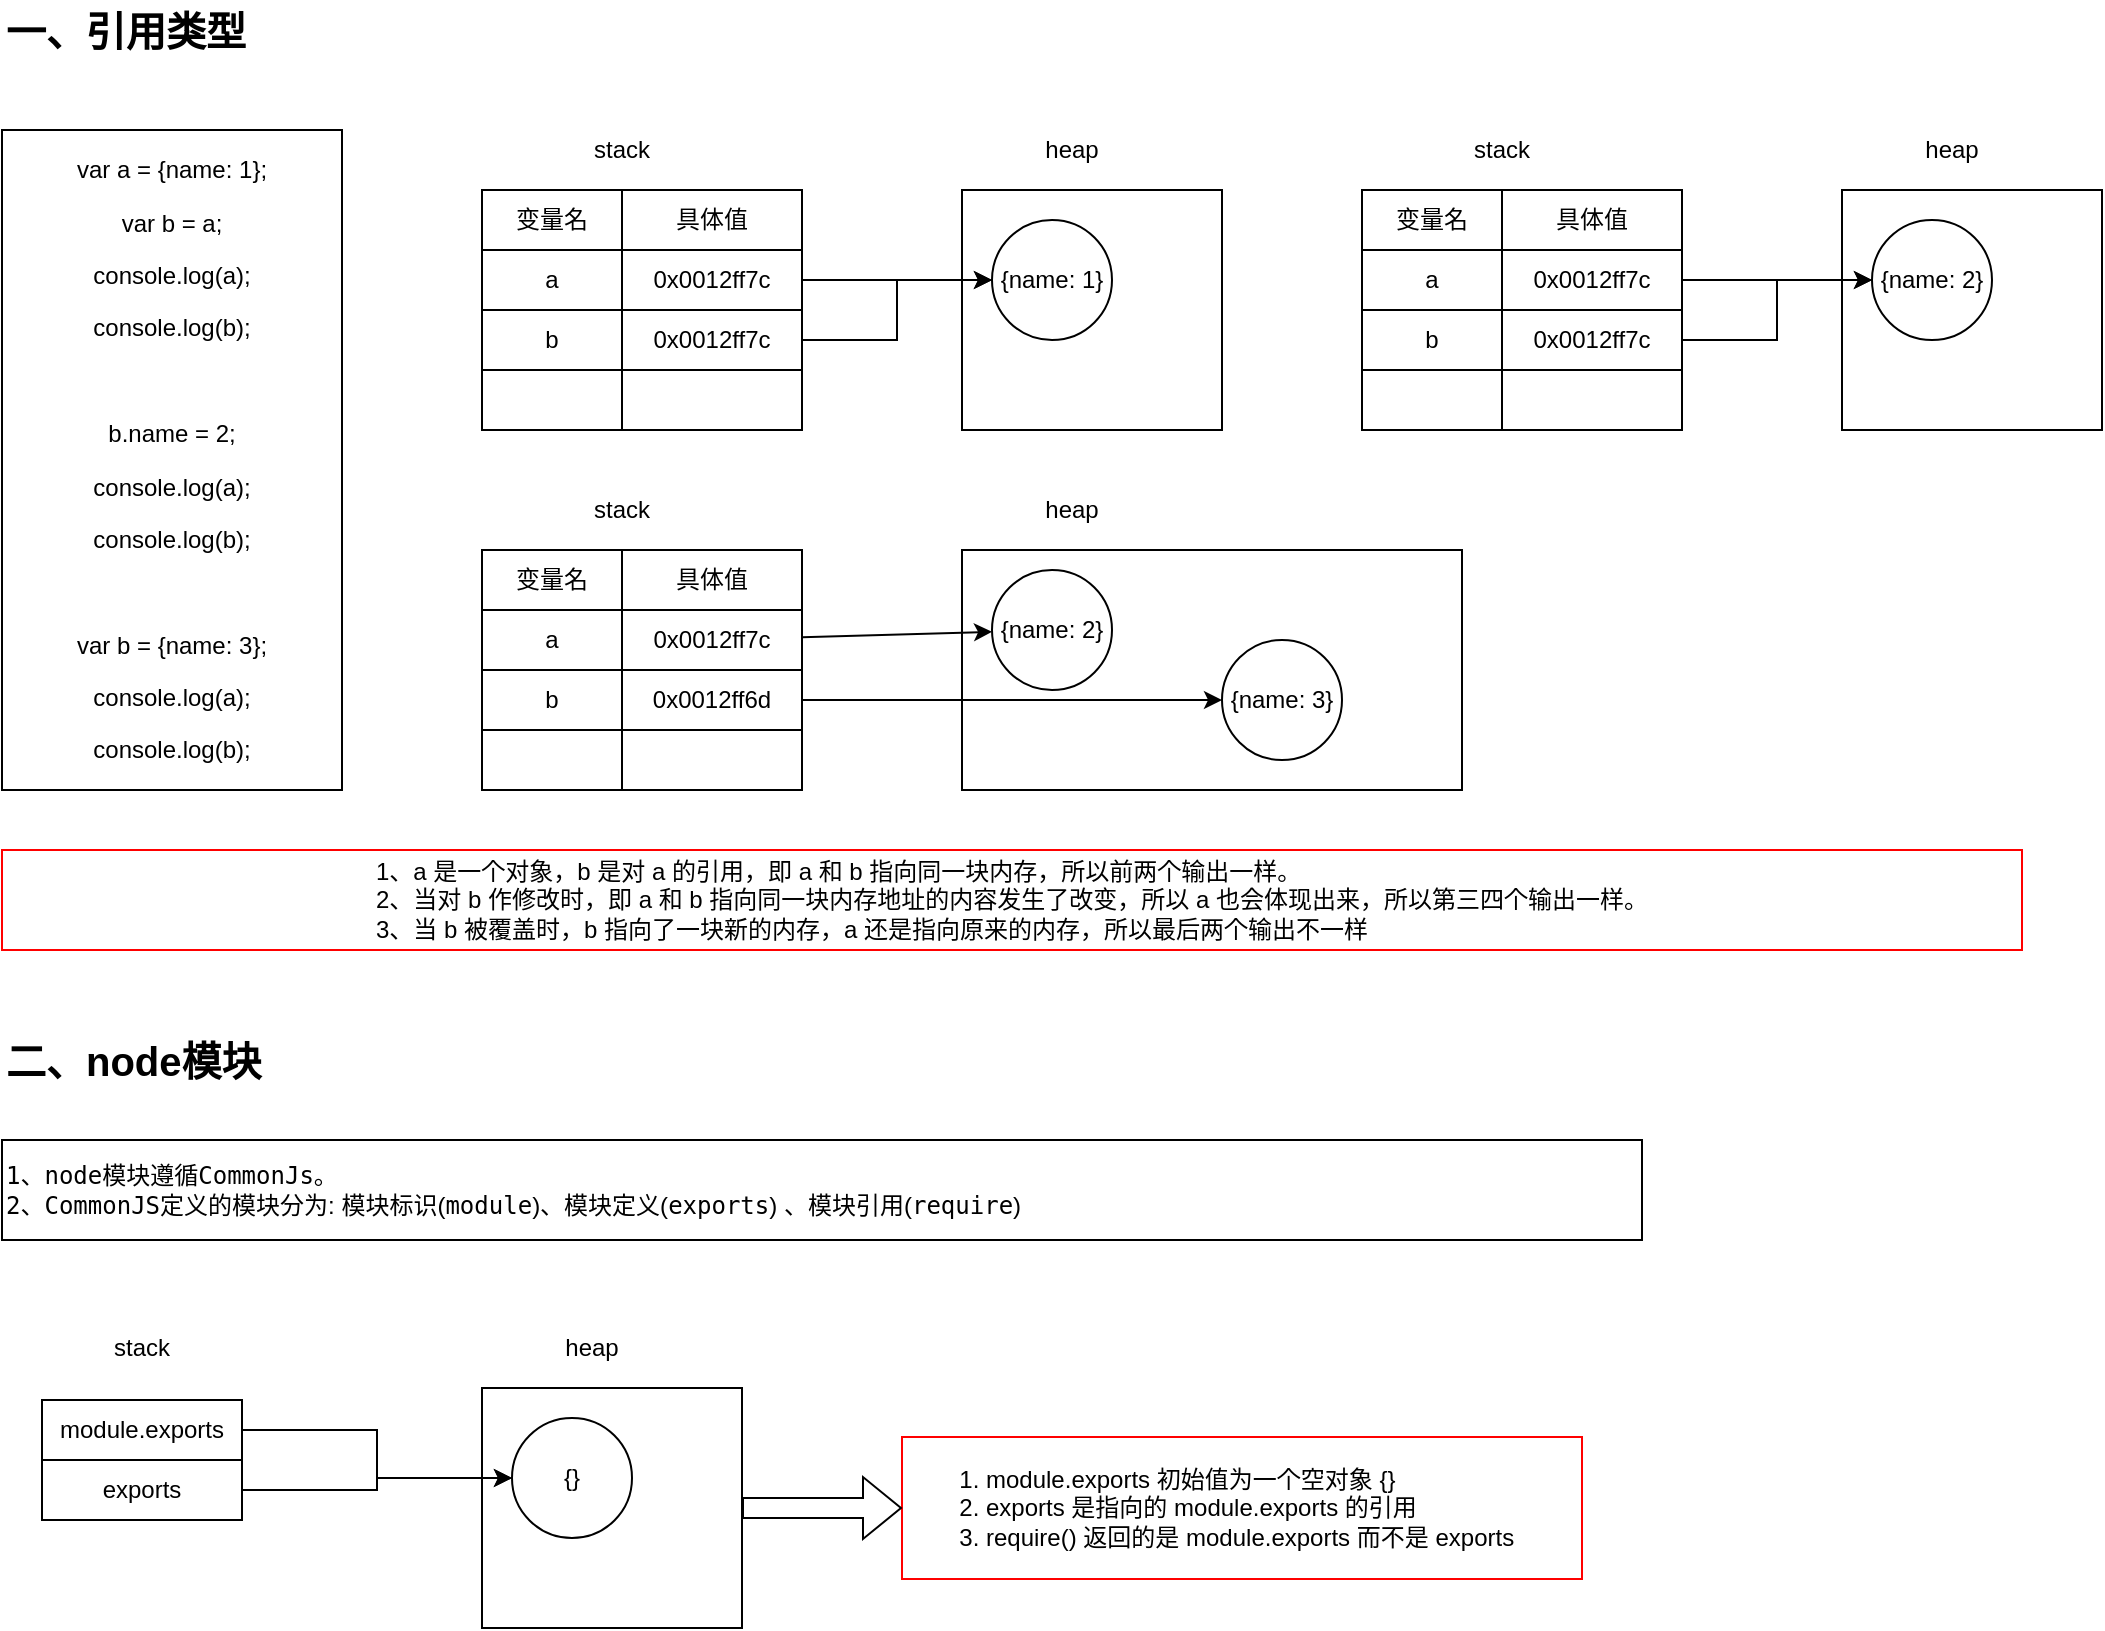 <mxfile version="10.6.2" type="github"><diagram id="E_r3KaLmJY20YaUV4Tru" name="Page-1"><mxGraphModel dx="1158" dy="717" grid="1" gridSize="10" guides="1" tooltips="1" connect="1" arrows="1" fold="1" page="1" pageScale="1" pageWidth="1200" pageHeight="1169" math="0" shadow="0"><root><mxCell id="0"/><mxCell id="1" parent="0"/><mxCell id="GzFA94D8f4OB-jvlvewN-71" value="" style="group" vertex="1" connectable="0" parent="1"><mxGeometry x="40" y="85" width="1050" height="410" as="geometry"/></mxCell><mxCell id="GzFA94D8f4OB-jvlvewN-1" value="&lt;p&gt;var a = {name: 1};&lt;/p&gt;&lt;p&gt;var b = a;&lt;/p&gt;&lt;p&gt;console.log(a);&lt;/p&gt;&lt;p&gt;console.log(b);&lt;/p&gt;&lt;p&gt;&lt;br&gt;&lt;/p&gt;&lt;p&gt;b.name = 2;&lt;/p&gt;&lt;p&gt;&lt;span&gt;console.log(a);&lt;/span&gt;&lt;br&gt;&lt;/p&gt;&lt;p&gt;console.log(b);&lt;/p&gt;&lt;p&gt;&lt;br&gt;&lt;/p&gt;&lt;p&gt;var b = {name: 3};&lt;/p&gt;&lt;p&gt;console.log(a);&lt;/p&gt;&lt;p&gt;console.log(b);&lt;/p&gt;" style="text;html=1;align=center;verticalAlign=middle;whiteSpace=wrap;rounded=0;strokeColor=#000000;" vertex="1" parent="GzFA94D8f4OB-jvlvewN-71"><mxGeometry width="170" height="330" as="geometry"/></mxCell><mxCell id="GzFA94D8f4OB-jvlvewN-28" value="" style="group" vertex="1" connectable="0" parent="GzFA94D8f4OB-jvlvewN-71"><mxGeometry x="240" width="370" height="150" as="geometry"/></mxCell><mxCell id="GzFA94D8f4OB-jvlvewN-26" value="" style="rounded=0;whiteSpace=wrap;html=1;strokeColor=#000000;" vertex="1" parent="GzFA94D8f4OB-jvlvewN-28"><mxGeometry x="240" y="30" width="130" height="120" as="geometry"/></mxCell><mxCell id="GzFA94D8f4OB-jvlvewN-5" value="stack" style="text;html=1;strokeColor=none;fillColor=none;align=center;verticalAlign=middle;whiteSpace=wrap;rounded=0;" vertex="1" parent="GzFA94D8f4OB-jvlvewN-28"><mxGeometry x="50" width="40" height="20" as="geometry"/></mxCell><mxCell id="GzFA94D8f4OB-jvlvewN-8" value="heap" style="text;html=1;strokeColor=none;fillColor=none;align=center;verticalAlign=middle;whiteSpace=wrap;rounded=0;" vertex="1" parent="GzFA94D8f4OB-jvlvewN-28"><mxGeometry x="275" width="40" height="20" as="geometry"/></mxCell><mxCell id="GzFA94D8f4OB-jvlvewN-9" value="{name: 1}" style="ellipse;whiteSpace=wrap;html=1;aspect=fixed;strokeColor=#000000;" vertex="1" parent="GzFA94D8f4OB-jvlvewN-28"><mxGeometry x="255" y="45" width="60" height="60" as="geometry"/></mxCell><mxCell id="GzFA94D8f4OB-jvlvewN-21" value="" style="group" vertex="1" connectable="0" parent="GzFA94D8f4OB-jvlvewN-28"><mxGeometry y="30" width="160" height="120" as="geometry"/></mxCell><mxCell id="GzFA94D8f4OB-jvlvewN-11" value="" style="group" vertex="1" connectable="0" parent="GzFA94D8f4OB-jvlvewN-21"><mxGeometry width="70" height="60" as="geometry"/></mxCell><mxCell id="GzFA94D8f4OB-jvlvewN-3" value="变量名" style="rounded=0;whiteSpace=wrap;html=1;strokeColor=#000000;" vertex="1" parent="GzFA94D8f4OB-jvlvewN-11"><mxGeometry width="70" height="30" as="geometry"/></mxCell><mxCell id="GzFA94D8f4OB-jvlvewN-6" value="a" style="rounded=0;whiteSpace=wrap;html=1;strokeColor=#000000;" vertex="1" parent="GzFA94D8f4OB-jvlvewN-11"><mxGeometry y="30" width="70" height="30" as="geometry"/></mxCell><mxCell id="GzFA94D8f4OB-jvlvewN-12" value="" style="group" vertex="1" connectable="0" parent="GzFA94D8f4OB-jvlvewN-21"><mxGeometry x="70" width="90" height="60" as="geometry"/></mxCell><mxCell id="GzFA94D8f4OB-jvlvewN-13" value="具体值" style="rounded=0;whiteSpace=wrap;html=1;strokeColor=#000000;" vertex="1" parent="GzFA94D8f4OB-jvlvewN-12"><mxGeometry width="90" height="30" as="geometry"/></mxCell><mxCell id="GzFA94D8f4OB-jvlvewN-14" value="0x0012ff7c" style="rounded=0;whiteSpace=wrap;html=1;strokeColor=#000000;" vertex="1" parent="GzFA94D8f4OB-jvlvewN-12"><mxGeometry y="30" width="90" height="30" as="geometry"/></mxCell><mxCell id="GzFA94D8f4OB-jvlvewN-15" value="" style="group" vertex="1" connectable="0" parent="GzFA94D8f4OB-jvlvewN-21"><mxGeometry y="60" width="70" height="60" as="geometry"/></mxCell><mxCell id="GzFA94D8f4OB-jvlvewN-16" value="b" style="rounded=0;whiteSpace=wrap;html=1;strokeColor=#000000;" vertex="1" parent="GzFA94D8f4OB-jvlvewN-15"><mxGeometry width="70" height="30" as="geometry"/></mxCell><mxCell id="GzFA94D8f4OB-jvlvewN-17" value="" style="rounded=0;whiteSpace=wrap;html=1;strokeColor=#000000;" vertex="1" parent="GzFA94D8f4OB-jvlvewN-15"><mxGeometry y="30" width="70" height="30" as="geometry"/></mxCell><mxCell id="GzFA94D8f4OB-jvlvewN-18" value="" style="group" vertex="1" connectable="0" parent="GzFA94D8f4OB-jvlvewN-21"><mxGeometry x="70" y="60" width="90" height="60" as="geometry"/></mxCell><mxCell id="GzFA94D8f4OB-jvlvewN-19" value="&lt;span&gt;0x0012ff7c&lt;/span&gt;" style="rounded=0;whiteSpace=wrap;html=1;strokeColor=#000000;" vertex="1" parent="GzFA94D8f4OB-jvlvewN-18"><mxGeometry width="90" height="30" as="geometry"/></mxCell><mxCell id="GzFA94D8f4OB-jvlvewN-20" value="" style="rounded=0;whiteSpace=wrap;html=1;strokeColor=#000000;" vertex="1" parent="GzFA94D8f4OB-jvlvewN-18"><mxGeometry y="30" width="90" height="30" as="geometry"/></mxCell><mxCell id="GzFA94D8f4OB-jvlvewN-23" style="rounded=0;orthogonalLoop=1;jettySize=auto;html=1;" edge="1" parent="GzFA94D8f4OB-jvlvewN-28" source="GzFA94D8f4OB-jvlvewN-14" target="GzFA94D8f4OB-jvlvewN-9"><mxGeometry relative="1" as="geometry"/></mxCell><mxCell id="GzFA94D8f4OB-jvlvewN-27" style="edgeStyle=orthogonalEdgeStyle;rounded=0;orthogonalLoop=1;jettySize=auto;html=1;entryX=0;entryY=0.5;entryDx=0;entryDy=0;" edge="1" parent="GzFA94D8f4OB-jvlvewN-28" source="GzFA94D8f4OB-jvlvewN-19" target="GzFA94D8f4OB-jvlvewN-9"><mxGeometry relative="1" as="geometry"/></mxCell><mxCell id="GzFA94D8f4OB-jvlvewN-29" value="" style="group" vertex="1" connectable="0" parent="GzFA94D8f4OB-jvlvewN-71"><mxGeometry x="680" width="370" height="150" as="geometry"/></mxCell><mxCell id="GzFA94D8f4OB-jvlvewN-30" value="" style="rounded=0;whiteSpace=wrap;html=1;strokeColor=#000000;" vertex="1" parent="GzFA94D8f4OB-jvlvewN-29"><mxGeometry x="240" y="30" width="130" height="120" as="geometry"/></mxCell><mxCell id="GzFA94D8f4OB-jvlvewN-31" value="stack" style="text;html=1;strokeColor=none;fillColor=none;align=center;verticalAlign=middle;whiteSpace=wrap;rounded=0;" vertex="1" parent="GzFA94D8f4OB-jvlvewN-29"><mxGeometry x="50" width="40" height="20" as="geometry"/></mxCell><mxCell id="GzFA94D8f4OB-jvlvewN-32" value="heap" style="text;html=1;strokeColor=none;fillColor=none;align=center;verticalAlign=middle;whiteSpace=wrap;rounded=0;" vertex="1" parent="GzFA94D8f4OB-jvlvewN-29"><mxGeometry x="275" width="40" height="20" as="geometry"/></mxCell><mxCell id="GzFA94D8f4OB-jvlvewN-33" value="{name: 2}" style="ellipse;whiteSpace=wrap;html=1;aspect=fixed;strokeColor=#000000;" vertex="1" parent="GzFA94D8f4OB-jvlvewN-29"><mxGeometry x="255" y="45" width="60" height="60" as="geometry"/></mxCell><mxCell id="GzFA94D8f4OB-jvlvewN-34" value="" style="group" vertex="1" connectable="0" parent="GzFA94D8f4OB-jvlvewN-29"><mxGeometry y="30" width="160" height="120" as="geometry"/></mxCell><mxCell id="GzFA94D8f4OB-jvlvewN-35" value="" style="group" vertex="1" connectable="0" parent="GzFA94D8f4OB-jvlvewN-34"><mxGeometry width="70" height="60" as="geometry"/></mxCell><mxCell id="GzFA94D8f4OB-jvlvewN-36" value="变量名" style="rounded=0;whiteSpace=wrap;html=1;strokeColor=#000000;" vertex="1" parent="GzFA94D8f4OB-jvlvewN-35"><mxGeometry width="70" height="30" as="geometry"/></mxCell><mxCell id="GzFA94D8f4OB-jvlvewN-37" value="a" style="rounded=0;whiteSpace=wrap;html=1;strokeColor=#000000;" vertex="1" parent="GzFA94D8f4OB-jvlvewN-35"><mxGeometry y="30" width="70" height="30" as="geometry"/></mxCell><mxCell id="GzFA94D8f4OB-jvlvewN-38" value="" style="group" vertex="1" connectable="0" parent="GzFA94D8f4OB-jvlvewN-34"><mxGeometry x="70" width="90" height="60" as="geometry"/></mxCell><mxCell id="GzFA94D8f4OB-jvlvewN-39" value="具体值" style="rounded=0;whiteSpace=wrap;html=1;strokeColor=#000000;" vertex="1" parent="GzFA94D8f4OB-jvlvewN-38"><mxGeometry width="90" height="30" as="geometry"/></mxCell><mxCell id="GzFA94D8f4OB-jvlvewN-40" value="0x0012ff7c" style="rounded=0;whiteSpace=wrap;html=1;strokeColor=#000000;" vertex="1" parent="GzFA94D8f4OB-jvlvewN-38"><mxGeometry y="30" width="90" height="30" as="geometry"/></mxCell><mxCell id="GzFA94D8f4OB-jvlvewN-41" value="" style="group" vertex="1" connectable="0" parent="GzFA94D8f4OB-jvlvewN-34"><mxGeometry y="60" width="70" height="60" as="geometry"/></mxCell><mxCell id="GzFA94D8f4OB-jvlvewN-42" value="b" style="rounded=0;whiteSpace=wrap;html=1;strokeColor=#000000;" vertex="1" parent="GzFA94D8f4OB-jvlvewN-41"><mxGeometry width="70" height="30" as="geometry"/></mxCell><mxCell id="GzFA94D8f4OB-jvlvewN-43" value="" style="rounded=0;whiteSpace=wrap;html=1;strokeColor=#000000;" vertex="1" parent="GzFA94D8f4OB-jvlvewN-41"><mxGeometry y="30" width="70" height="30" as="geometry"/></mxCell><mxCell id="GzFA94D8f4OB-jvlvewN-44" value="" style="group" vertex="1" connectable="0" parent="GzFA94D8f4OB-jvlvewN-34"><mxGeometry x="70" y="60" width="90" height="60" as="geometry"/></mxCell><mxCell id="GzFA94D8f4OB-jvlvewN-45" value="&lt;span&gt;0x0012ff7c&lt;/span&gt;" style="rounded=0;whiteSpace=wrap;html=1;strokeColor=#000000;" vertex="1" parent="GzFA94D8f4OB-jvlvewN-44"><mxGeometry width="90" height="30" as="geometry"/></mxCell><mxCell id="GzFA94D8f4OB-jvlvewN-46" value="" style="rounded=0;whiteSpace=wrap;html=1;strokeColor=#000000;" vertex="1" parent="GzFA94D8f4OB-jvlvewN-44"><mxGeometry y="30" width="90" height="30" as="geometry"/></mxCell><mxCell id="GzFA94D8f4OB-jvlvewN-47" style="rounded=0;orthogonalLoop=1;jettySize=auto;html=1;" edge="1" parent="GzFA94D8f4OB-jvlvewN-29" source="GzFA94D8f4OB-jvlvewN-40" target="GzFA94D8f4OB-jvlvewN-33"><mxGeometry relative="1" as="geometry"/></mxCell><mxCell id="GzFA94D8f4OB-jvlvewN-48" style="edgeStyle=orthogonalEdgeStyle;rounded=0;orthogonalLoop=1;jettySize=auto;html=1;entryX=0;entryY=0.5;entryDx=0;entryDy=0;" edge="1" parent="GzFA94D8f4OB-jvlvewN-29" source="GzFA94D8f4OB-jvlvewN-45" target="GzFA94D8f4OB-jvlvewN-33"><mxGeometry relative="1" as="geometry"/></mxCell><mxCell id="GzFA94D8f4OB-jvlvewN-50" value="" style="rounded=0;whiteSpace=wrap;html=1;strokeColor=#000000;" vertex="1" parent="GzFA94D8f4OB-jvlvewN-71"><mxGeometry x="480" y="210" width="250" height="120" as="geometry"/></mxCell><mxCell id="GzFA94D8f4OB-jvlvewN-51" value="stack" style="text;html=1;strokeColor=none;fillColor=none;align=center;verticalAlign=middle;whiteSpace=wrap;rounded=0;" vertex="1" parent="GzFA94D8f4OB-jvlvewN-71"><mxGeometry x="290" y="180" width="40" height="20" as="geometry"/></mxCell><mxCell id="GzFA94D8f4OB-jvlvewN-52" value="heap" style="text;html=1;strokeColor=none;fillColor=none;align=center;verticalAlign=middle;whiteSpace=wrap;rounded=0;" vertex="1" parent="GzFA94D8f4OB-jvlvewN-71"><mxGeometry x="515" y="180" width="40" height="20" as="geometry"/></mxCell><mxCell id="GzFA94D8f4OB-jvlvewN-53" value="{name: 2}" style="ellipse;whiteSpace=wrap;html=1;aspect=fixed;strokeColor=#000000;" vertex="1" parent="GzFA94D8f4OB-jvlvewN-71"><mxGeometry x="495" y="220" width="60" height="60" as="geometry"/></mxCell><mxCell id="GzFA94D8f4OB-jvlvewN-54" value="" style="group" vertex="1" connectable="0" parent="GzFA94D8f4OB-jvlvewN-71"><mxGeometry x="240" y="210" width="160" height="120" as="geometry"/></mxCell><mxCell id="GzFA94D8f4OB-jvlvewN-55" value="" style="group" vertex="1" connectable="0" parent="GzFA94D8f4OB-jvlvewN-54"><mxGeometry width="70" height="60" as="geometry"/></mxCell><mxCell id="GzFA94D8f4OB-jvlvewN-56" value="变量名" style="rounded=0;whiteSpace=wrap;html=1;strokeColor=#000000;" vertex="1" parent="GzFA94D8f4OB-jvlvewN-55"><mxGeometry width="70" height="30" as="geometry"/></mxCell><mxCell id="GzFA94D8f4OB-jvlvewN-57" value="a" style="rounded=0;whiteSpace=wrap;html=1;strokeColor=#000000;" vertex="1" parent="GzFA94D8f4OB-jvlvewN-55"><mxGeometry y="30" width="70" height="30" as="geometry"/></mxCell><mxCell id="GzFA94D8f4OB-jvlvewN-58" value="" style="group" vertex="1" connectable="0" parent="GzFA94D8f4OB-jvlvewN-54"><mxGeometry x="70" width="90" height="60" as="geometry"/></mxCell><mxCell id="GzFA94D8f4OB-jvlvewN-59" value="具体值" style="rounded=0;whiteSpace=wrap;html=1;strokeColor=#000000;" vertex="1" parent="GzFA94D8f4OB-jvlvewN-58"><mxGeometry width="90" height="30" as="geometry"/></mxCell><mxCell id="GzFA94D8f4OB-jvlvewN-60" value="0x0012ff7c" style="rounded=0;whiteSpace=wrap;html=1;strokeColor=#000000;" vertex="1" parent="GzFA94D8f4OB-jvlvewN-58"><mxGeometry y="30" width="90" height="30" as="geometry"/></mxCell><mxCell id="GzFA94D8f4OB-jvlvewN-61" value="" style="group" vertex="1" connectable="0" parent="GzFA94D8f4OB-jvlvewN-54"><mxGeometry y="60" width="70" height="60" as="geometry"/></mxCell><mxCell id="GzFA94D8f4OB-jvlvewN-62" value="b" style="rounded=0;whiteSpace=wrap;html=1;strokeColor=#000000;" vertex="1" parent="GzFA94D8f4OB-jvlvewN-61"><mxGeometry width="70" height="30" as="geometry"/></mxCell><mxCell id="GzFA94D8f4OB-jvlvewN-63" value="" style="rounded=0;whiteSpace=wrap;html=1;strokeColor=#000000;" vertex="1" parent="GzFA94D8f4OB-jvlvewN-61"><mxGeometry y="30" width="70" height="30" as="geometry"/></mxCell><mxCell id="GzFA94D8f4OB-jvlvewN-64" value="" style="group" vertex="1" connectable="0" parent="GzFA94D8f4OB-jvlvewN-54"><mxGeometry x="70" y="60" width="90" height="60" as="geometry"/></mxCell><mxCell id="GzFA94D8f4OB-jvlvewN-65" value="&lt;span&gt;0x0012ff6d&lt;/span&gt;" style="rounded=0;whiteSpace=wrap;html=1;strokeColor=#000000;" vertex="1" parent="GzFA94D8f4OB-jvlvewN-64"><mxGeometry width="90" height="30" as="geometry"/></mxCell><mxCell id="GzFA94D8f4OB-jvlvewN-66" value="" style="rounded=0;whiteSpace=wrap;html=1;strokeColor=#000000;" vertex="1" parent="GzFA94D8f4OB-jvlvewN-64"><mxGeometry y="30" width="90" height="30" as="geometry"/></mxCell><mxCell id="GzFA94D8f4OB-jvlvewN-67" style="rounded=0;orthogonalLoop=1;jettySize=auto;html=1;" edge="1" parent="GzFA94D8f4OB-jvlvewN-71" source="GzFA94D8f4OB-jvlvewN-60" target="GzFA94D8f4OB-jvlvewN-53"><mxGeometry relative="1" as="geometry"/></mxCell><mxCell id="GzFA94D8f4OB-jvlvewN-68" style="edgeStyle=orthogonalEdgeStyle;rounded=0;orthogonalLoop=1;jettySize=auto;html=1;entryX=0;entryY=0.5;entryDx=0;entryDy=0;" edge="1" parent="GzFA94D8f4OB-jvlvewN-71" source="GzFA94D8f4OB-jvlvewN-65" target="GzFA94D8f4OB-jvlvewN-69"><mxGeometry relative="1" as="geometry"/></mxCell><mxCell id="GzFA94D8f4OB-jvlvewN-69" value="{name: 3}" style="ellipse;whiteSpace=wrap;html=1;aspect=fixed;strokeColor=#000000;" vertex="1" parent="GzFA94D8f4OB-jvlvewN-71"><mxGeometry x="610" y="255" width="60" height="60" as="geometry"/></mxCell><mxCell id="GzFA94D8f4OB-jvlvewN-70" value="&lt;div style=&quot;text-align: left&quot;&gt;&lt;span&gt;1、a 是一个对象，b 是对 a 的引用，即 a 和 b 指向同一块内存，所以前两个输出一样。&lt;/span&gt;&lt;/div&gt;&lt;span&gt;&lt;div style=&quot;text-align: left&quot;&gt;&lt;span&gt;2、当对 b 作修改时，即 a 和 b 指向同一块内存地址的内容发生了改变，所以 a 也会体现出来，所以第三四个输出一样。&lt;br&gt;3、当 b 被覆盖时，b 指向了一块新的内存，a 还是指向原来的内存，所以最后两个输出不一样&lt;/span&gt;&lt;/div&gt;&lt;/span&gt;" style="text;html=1;align=center;verticalAlign=middle;whiteSpace=wrap;rounded=0;strokeColor=#FF0000;" vertex="1" parent="GzFA94D8f4OB-jvlvewN-71"><mxGeometry y="360" width="1010" height="50" as="geometry"/></mxCell><mxCell id="GzFA94D8f4OB-jvlvewN-72" value="&lt;font style=&quot;font-size: 20px;&quot;&gt;一、引用类型&lt;/font&gt;" style="text;html=1;strokeColor=none;fillColor=none;align=left;verticalAlign=middle;whiteSpace=wrap;rounded=0;fontSize=20;fontStyle=1" vertex="1" parent="1"><mxGeometry x="40" y="20" width="140" height="30" as="geometry"/></mxCell><mxCell id="GzFA94D8f4OB-jvlvewN-73" value="&lt;font style=&quot;font-size: 20px&quot;&gt;二、node模块&lt;/font&gt;" style="text;html=1;strokeColor=none;fillColor=none;align=left;verticalAlign=middle;whiteSpace=wrap;rounded=0;fontSize=20;fontStyle=1" vertex="1" parent="1"><mxGeometry x="40" y="525" width="330" height="50" as="geometry"/></mxCell><mxCell id="GzFA94D8f4OB-jvlvewN-75" value="&lt;code style=&quot;font-size: 12px&quot;&gt;1、node模块遵循CommonJs。&lt;br&gt;2、CommonJS&lt;/code&gt;&lt;span style=&quot;font-size: 12px&quot;&gt;定义的模块分为: 模块标识(&lt;/span&gt;&lt;code style=&quot;font-size: 12px&quot;&gt;module&lt;/code&gt;&lt;span style=&quot;font-size: 12px&quot;&gt;)、模块定义(&lt;/span&gt;&lt;code style=&quot;font-size: 12px&quot;&gt;exports&lt;/code&gt;&lt;span style=&quot;font-size: 12px&quot;&gt;) 、模块引用(&lt;/span&gt;&lt;code style=&quot;font-size: 12px&quot;&gt;require&lt;/code&gt;&lt;span style=&quot;font-size: 12px&quot;&gt;)&lt;/span&gt;" style="rounded=0;whiteSpace=wrap;html=1;strokeColor=#000000;fontSize=12;align=left;" vertex="1" parent="1"><mxGeometry x="40" y="590" width="820" height="50" as="geometry"/></mxCell><mxCell id="GzFA94D8f4OB-jvlvewN-98" value="" style="group" vertex="1" connectable="0" parent="1"><mxGeometry x="60" y="684" width="350" height="150" as="geometry"/></mxCell><mxCell id="GzFA94D8f4OB-jvlvewN-77" value="" style="rounded=0;whiteSpace=wrap;html=1;strokeColor=#000000;" vertex="1" parent="GzFA94D8f4OB-jvlvewN-98"><mxGeometry x="220" y="30" width="130" height="120" as="geometry"/></mxCell><mxCell id="GzFA94D8f4OB-jvlvewN-78" value="stack" style="text;html=1;strokeColor=none;fillColor=none;align=center;verticalAlign=middle;whiteSpace=wrap;rounded=0;" vertex="1" parent="GzFA94D8f4OB-jvlvewN-98"><mxGeometry x="30" width="40" height="20" as="geometry"/></mxCell><mxCell id="GzFA94D8f4OB-jvlvewN-79" value="heap" style="text;html=1;strokeColor=none;fillColor=none;align=center;verticalAlign=middle;whiteSpace=wrap;rounded=0;" vertex="1" parent="GzFA94D8f4OB-jvlvewN-98"><mxGeometry x="255" width="40" height="20" as="geometry"/></mxCell><mxCell id="GzFA94D8f4OB-jvlvewN-80" value="{}" style="ellipse;whiteSpace=wrap;html=1;aspect=fixed;strokeColor=#000000;" vertex="1" parent="GzFA94D8f4OB-jvlvewN-98"><mxGeometry x="235" y="45" width="60" height="60" as="geometry"/></mxCell><mxCell id="GzFA94D8f4OB-jvlvewN-88" value="" style="group" vertex="1" connectable="0" parent="GzFA94D8f4OB-jvlvewN-98"><mxGeometry y="36" width="100" height="60" as="geometry"/></mxCell><mxCell id="GzFA94D8f4OB-jvlvewN-89" value="module.exports" style="rounded=0;whiteSpace=wrap;html=1;strokeColor=#000000;" vertex="1" parent="GzFA94D8f4OB-jvlvewN-88"><mxGeometry width="100" height="30" as="geometry"/></mxCell><mxCell id="GzFA94D8f4OB-jvlvewN-90" value="exports" style="rounded=0;whiteSpace=wrap;html=1;strokeColor=#000000;" vertex="1" parent="GzFA94D8f4OB-jvlvewN-88"><mxGeometry y="30" width="100" height="30" as="geometry"/></mxCell><mxCell id="GzFA94D8f4OB-jvlvewN-96" style="edgeStyle=orthogonalEdgeStyle;rounded=0;orthogonalLoop=1;jettySize=auto;html=1;fontSize=12;" edge="1" parent="GzFA94D8f4OB-jvlvewN-98" source="GzFA94D8f4OB-jvlvewN-89" target="GzFA94D8f4OB-jvlvewN-80"><mxGeometry relative="1" as="geometry"/></mxCell><mxCell id="GzFA94D8f4OB-jvlvewN-97" style="edgeStyle=orthogonalEdgeStyle;rounded=0;orthogonalLoop=1;jettySize=auto;html=1;fontSize=12;" edge="1" parent="GzFA94D8f4OB-jvlvewN-98" source="GzFA94D8f4OB-jvlvewN-90" target="GzFA94D8f4OB-jvlvewN-80"><mxGeometry relative="1" as="geometry"/></mxCell><mxCell id="GzFA94D8f4OB-jvlvewN-100" value="&lt;ol&gt;&lt;li&gt;module.exports 初始值为一个空对象 {}&lt;/li&gt;&lt;li&gt;exports 是指向的 module.exports 的引用&lt;/li&gt;&lt;li&gt;require() 返回的是 module.exports 而不是 exports&lt;/li&gt;&lt;/ol&gt;" style="text;html=1;align=left;verticalAlign=middle;whiteSpace=wrap;rounded=0;fontSize=12;strokeColor=#FF0000;" vertex="1" parent="1"><mxGeometry x="490" y="738.5" width="340" height="71" as="geometry"/></mxCell><mxCell id="GzFA94D8f4OB-jvlvewN-103" style="edgeStyle=orthogonalEdgeStyle;rounded=0;orthogonalLoop=1;jettySize=auto;html=1;fontSize=12;shape=flexArrow;" edge="1" parent="1" source="GzFA94D8f4OB-jvlvewN-77" target="GzFA94D8f4OB-jvlvewN-100"><mxGeometry relative="1" as="geometry"/></mxCell></root></mxGraphModel></diagram></mxfile>